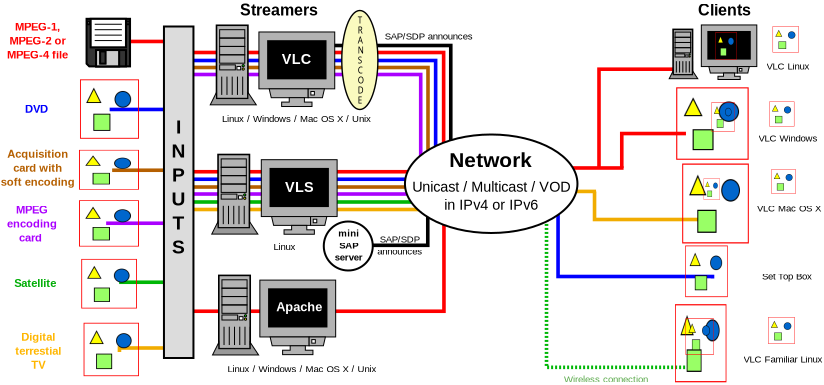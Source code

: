 <?xml version="1.0" encoding="UTF-8"?>
<dia:diagram xmlns:dia="http://www.lysator.liu.se/~alla/dia/"><dia:layer name="ArriÃÂ¨re-plan" visible="true"><dia:object type="Standard - ZigZagLine" version="0" id="O0"><dia:attribute name="obj_pos"><dia:point val="21.424,8.913"/></dia:attribute><dia:attribute name="obj_bb"><dia:rectangle val="17.944,8.823;21.514,13.243"/></dia:attribute><dia:attribute name="orth_points"><dia:point val="21.424,8.913"/><dia:point val="21.424,12.303"/><dia:point val="18.034,12.303"/><dia:point val="18.034,13.153"/></dia:attribute><dia:attribute name="orth_orient"><dia:enum val="1"/><dia:enum val="0"/><dia:enum val="1"/></dia:attribute><dia:attribute name="line_width"><dia:real val="0.18"/></dia:attribute></dia:object><dia:object type="Standard - ZigZagLine" version="0" id="O1"><dia:attribute name="obj_pos"><dia:point val="22.574,7.613"/></dia:attribute><dia:attribute name="obj_bb"><dia:rectangle val="16.406,2.223;22.664,7.703"/></dia:attribute><dia:attribute name="orth_points"><dia:point val="22.574,7.613"/><dia:point val="22.574,2.313"/><dia:point val="16.496,2.313"/><dia:point val="16.496,2.813"/></dia:attribute><dia:attribute name="orth_orient"><dia:enum val="1"/><dia:enum val="0"/><dia:enum val="1"/></dia:attribute><dia:attribute name="line_width"><dia:real val="0.18"/></dia:attribute></dia:object><dia:object type="Standard - ZigZagLine" version="0" id="O2"><dia:attribute name="obj_pos"><dia:point val="6.083,14.188"/></dia:attribute><dia:attribute name="obj_bb"><dia:rectangle val="5.993,14.06;8.998,14.278"/></dia:attribute><dia:attribute name="orth_points"><dia:point val="6.083,14.188"/><dia:point val="6.083,14.15"/><dia:point val="8.908,14.15"/><dia:point val="8.908,14.188"/></dia:attribute><dia:attribute name="orth_orient"><dia:enum val="1"/><dia:enum val="0"/><dia:enum val="1"/></dia:attribute><dia:attribute name="line_color"><dia:color val="#00b706"/></dia:attribute><dia:attribute name="line_width"><dia:real val="0.18"/></dia:attribute></dia:object><dia:object type="Standard - ZigZagLine" version="0" id="O3"><dia:attribute name="obj_pos"><dia:point val="6.008,17.638"/></dia:attribute><dia:attribute name="obj_bb"><dia:rectangle val="5.918,17.248;9.023,17.728"/></dia:attribute><dia:attribute name="orth_points"><dia:point val="6.008,17.638"/><dia:point val="6.008,17.438"/><dia:point val="8.933,17.438"/><dia:point val="8.933,17.338"/></dia:attribute><dia:attribute name="orth_orient"><dia:enum val="1"/><dia:enum val="0"/><dia:enum val="1"/></dia:attribute><dia:attribute name="line_color"><dia:color val="#f1ac00"/></dia:attribute><dia:attribute name="line_width"><dia:real val="0.18"/></dia:attribute></dia:object><dia:object type="Standard - ZigZagLine" version="0" id="O4"><dia:attribute name="obj_pos"><dia:point val="5.433,11.238"/></dia:attribute><dia:attribute name="obj_bb"><dia:rectangle val="5.343,11.11;8.973,11.353"/></dia:attribute><dia:attribute name="orth_points"><dia:point val="5.433,11.238"/><dia:point val="5.433,11.2"/><dia:point val="8.883,11.2"/><dia:point val="8.883,11.263"/></dia:attribute><dia:attribute name="orth_orient"><dia:enum val="1"/><dia:enum val="0"/><dia:enum val="1"/></dia:attribute><dia:attribute name="line_color"><dia:color val="#aa00ff"/></dia:attribute><dia:attribute name="line_width"><dia:real val="0.18"/></dia:attribute></dia:object><dia:object type="Standard - ZigZagLine" version="0" id="O5"><dia:attribute name="obj_pos"><dia:point val="5.733,8.513"/></dia:attribute><dia:attribute name="obj_bb"><dia:rectangle val="5.643,8.423;9.048,9.178"/></dia:attribute><dia:attribute name="orth_points"><dia:point val="5.733,8.513"/><dia:point val="5.733,8.55"/><dia:point val="8.958,8.55"/><dia:point val="8.958,9.088"/></dia:attribute><dia:attribute name="orth_orient"><dia:enum val="1"/><dia:enum val="0"/><dia:enum val="1"/></dia:attribute><dia:attribute name="line_color"><dia:color val="#b55f00"/></dia:attribute><dia:attribute name="line_width"><dia:real val="0.18"/></dia:attribute></dia:object><dia:object type="Standard - ZigZagLine" version="0" id="O6"><dia:attribute name="obj_pos"><dia:point val="5.608,5.588"/></dia:attribute><dia:attribute name="obj_bb"><dia:rectangle val="5.518,5.421;8.848,6.403"/></dia:attribute><dia:attribute name="orth_points"><dia:point val="5.608,5.588"/><dia:point val="5.608,5.511"/><dia:point val="8.758,5.511"/><dia:point val="8.758,6.313"/></dia:attribute><dia:attribute name="orth_orient"><dia:enum val="1"/><dia:enum val="0"/><dia:enum val="1"/></dia:attribute><dia:attribute name="line_color"><dia:color val="#0100ff"/></dia:attribute><dia:attribute name="line_width"><dia:real val="0.18"/></dia:attribute></dia:object><dia:object type="Standard - ZigZagLine" version="0" id="O7"><dia:attribute name="obj_pos"><dia:point val="5.363,2.1"/></dia:attribute><dia:attribute name="obj_bb"><dia:rectangle val="5.273,2.01;8.523,2.228"/></dia:attribute><dia:attribute name="orth_points"><dia:point val="5.363,2.1"/><dia:point val="5.363,2.111"/><dia:point val="8.433,2.111"/><dia:point val="8.433,2.138"/></dia:attribute><dia:attribute name="orth_orient"><dia:enum val="1"/><dia:enum val="0"/><dia:enum val="1"/></dia:attribute><dia:attribute name="line_color"><dia:color val="#ff0000"/></dia:attribute><dia:attribute name="line_width"><dia:real val="0.18"/></dia:attribute></dia:object><dia:object type="Standard - ZigZagLine" version="0" id="O8"><dia:attribute name="obj_pos"><dia:point val="9.758,15.601"/></dia:attribute><dia:attribute name="obj_bb"><dia:rectangle val="9.668,10.211;22.323,15.691"/></dia:attribute><dia:attribute name="orth_points"><dia:point val="9.758,15.601"/><dia:point val="9.758,15.6"/><dia:point val="22.233,15.6"/><dia:point val="22.233,10.302"/></dia:attribute><dia:attribute name="orth_orient"><dia:enum val="1"/><dia:enum val="0"/><dia:enum val="1"/></dia:attribute><dia:attribute name="line_color"><dia:color val="#ff0000"/></dia:attribute><dia:attribute name="line_width"><dia:real val="0.18"/></dia:attribute></dia:object><dia:object type="Standard - ZigZagLine" version="0" id="O9"><dia:attribute name="obj_pos"><dia:point val="9.508,9.738"/></dia:attribute><dia:attribute name="obj_bb"><dia:rectangle val="9.418,9.648;21.723,10.117"/></dia:attribute><dia:attribute name="orth_points"><dia:point val="9.508,9.738"/><dia:point val="9.508,9.739"/><dia:point val="21.633,9.739"/><dia:point val="21.633,10.027"/></dia:attribute><dia:attribute name="orth_orient"><dia:enum val="1"/><dia:enum val="0"/><dia:enum val="1"/></dia:attribute><dia:attribute name="line_color"><dia:color val="#aa00ff"/></dia:attribute><dia:attribute name="line_width"><dia:real val="0.18"/></dia:attribute></dia:object><dia:object type="Standard - ZigZagLine" version="0" id="O10"><dia:attribute name="obj_pos"><dia:point val="9.658,9.427"/></dia:attribute><dia:attribute name="obj_bb"><dia:rectangle val="9.568,9.299;21.823,9.917"/></dia:attribute><dia:attribute name="orth_points"><dia:point val="9.658,9.427"/><dia:point val="9.658,9.389"/><dia:point val="21.733,9.389"/><dia:point val="21.733,9.827"/></dia:attribute><dia:attribute name="orth_orient"><dia:enum val="1"/><dia:enum val="0"/><dia:enum val="1"/></dia:attribute><dia:attribute name="line_color"><dia:color val="#b55f00"/></dia:attribute><dia:attribute name="line_width"><dia:real val="0.18"/></dia:attribute></dia:object><dia:object type="Standard - ZigZagLine" version="0" id="O11"><dia:attribute name="obj_pos"><dia:point val="9.688,8.989"/></dia:attribute><dia:attribute name="obj_bb"><dia:rectangle val="9.598,8.899;21.798,9.392"/></dia:attribute><dia:attribute name="orth_points"><dia:point val="9.688,8.989"/><dia:point val="9.688,9.0"/><dia:point val="21.708,9.0"/><dia:point val="21.708,9.302"/></dia:attribute><dia:attribute name="orth_orient"><dia:enum val="1"/><dia:enum val="0"/><dia:enum val="1"/></dia:attribute><dia:attribute name="line_color"><dia:color val="#0100ff"/></dia:attribute><dia:attribute name="line_width"><dia:real val="0.18"/></dia:attribute></dia:object><dia:object type="Standard - ZigZagLine" version="0" id="O12"><dia:attribute name="obj_pos"><dia:point val="9.688,8.614"/></dia:attribute><dia:attribute name="obj_bb"><dia:rectangle val="9.598,8.524;21.848,8.767"/></dia:attribute><dia:attribute name="orth_points"><dia:point val="9.688,8.614"/><dia:point val="9.688,8.625"/><dia:point val="21.758,8.625"/><dia:point val="21.758,8.677"/></dia:attribute><dia:attribute name="orth_orient"><dia:enum val="1"/><dia:enum val="0"/><dia:enum val="1"/></dia:attribute><dia:attribute name="line_color"><dia:color val="#ff0000"/></dia:attribute><dia:attribute name="line_width"><dia:real val="0.18"/></dia:attribute></dia:object><dia:object type="Standard - ZigZagLine" version="0" id="O13"><dia:attribute name="obj_pos"><dia:point val="9.483,3.127"/></dia:attribute><dia:attribute name="obj_bb"><dia:rectangle val="9.393,3.037;21.525,8.903"/></dia:attribute><dia:attribute name="orth_points"><dia:point val="9.483,3.127"/><dia:point val="9.483,3.413"/><dia:point val="21.435,3.413"/><dia:point val="21.435,8.813"/></dia:attribute><dia:attribute name="orth_orient"><dia:enum val="1"/><dia:enum val="0"/><dia:enum val="1"/></dia:attribute><dia:attribute name="line_color"><dia:color val="#b55f00"/></dia:attribute><dia:attribute name="line_width"><dia:real val="0.18"/></dia:attribute></dia:object><dia:object type="Standard - ZigZagLine" version="0" id="O14"><dia:attribute name="obj_pos"><dia:point val="27.361,9.634"/></dia:attribute><dia:attribute name="obj_bb"><dia:rectangle val="27.271,9.544;34.739,18.494"/></dia:attribute><dia:attribute name="orth_points"><dia:point val="27.361,9.634"/><dia:point val="27.361,18.404"/><dia:point val="34.649,18.404"/><dia:point val="34.649,18.396"/></dia:attribute><dia:attribute name="orth_orient"><dia:enum val="1"/><dia:enum val="0"/><dia:enum val="1"/></dia:attribute><dia:attribute name="line_color"><dia:color val="#00b706"/></dia:attribute><dia:attribute name="line_width"><dia:real val="0.18"/></dia:attribute><dia:attribute name="line_style"><dia:enum val="4"/></dia:attribute></dia:object><dia:object type="Standard - ZigZagLine" version="0" id="O15"><dia:attribute name="obj_pos"><dia:point val="9.408,2.352"/></dia:attribute><dia:attribute name="obj_bb"><dia:rectangle val="9.318,2.262;22.307,8.527"/></dia:attribute><dia:attribute name="orth_points"><dia:point val="9.408,2.352"/><dia:point val="9.408,2.663"/><dia:point val="22.217,2.663"/><dia:point val="22.217,8.437"/></dia:attribute><dia:attribute name="orth_orient"><dia:enum val="1"/><dia:enum val="0"/><dia:enum val="1"/></dia:attribute><dia:attribute name="line_color"><dia:color val="#ff0000"/></dia:attribute><dia:attribute name="line_width"><dia:real val="0.18"/></dia:attribute></dia:object><dia:object type="Standard - ZigZagLine" version="0" id="O16"><dia:attribute name="obj_pos"><dia:point val="9.458,2.702"/></dia:attribute><dia:attribute name="obj_bb"><dia:rectangle val="9.368,2.612;21.907,8.227"/></dia:attribute><dia:attribute name="orth_points"><dia:point val="9.458,2.702"/><dia:point val="9.458,3.063"/><dia:point val="21.817,3.063"/><dia:point val="21.817,8.137"/></dia:attribute><dia:attribute name="orth_orient"><dia:enum val="1"/><dia:enum val="0"/><dia:enum val="1"/></dia:attribute><dia:attribute name="line_color"><dia:color val="#0100ff"/></dia:attribute><dia:attribute name="line_width"><dia:real val="0.18"/></dia:attribute></dia:object><dia:object type="Standard - ZigZagLine" version="0" id="O17"><dia:attribute name="obj_pos"><dia:point val="9.658,10.152"/></dia:attribute><dia:attribute name="obj_bb"><dia:rectangle val="9.568,8.422;21.432,10.242"/></dia:attribute><dia:attribute name="orth_points"><dia:point val="9.658,10.152"/><dia:point val="9.658,10.138"/><dia:point val="21.342,10.138"/><dia:point val="21.342,8.512"/></dia:attribute><dia:attribute name="orth_orient"><dia:enum val="1"/><dia:enum val="0"/><dia:enum val="1"/></dia:attribute><dia:attribute name="line_color"><dia:color val="#00b706"/></dia:attribute><dia:attribute name="line_width"><dia:real val="0.18"/></dia:attribute></dia:object><dia:object type="Standard - ZigZagLine" version="0" id="O18"><dia:attribute name="obj_pos"><dia:point val="9.408,10.563"/></dia:attribute><dia:attribute name="obj_bb"><dia:rectangle val="9.318,9.362;21.623,10.653"/></dia:attribute><dia:attribute name="orth_points"><dia:point val="9.408,10.563"/><dia:point val="9.408,10.513"/><dia:point val="21.533,10.513"/><dia:point val="21.533,9.452"/></dia:attribute><dia:attribute name="orth_orient"><dia:enum val="1"/><dia:enum val="0"/><dia:enum val="1"/></dia:attribute><dia:attribute name="line_color"><dia:color val="#f1ac00"/></dia:attribute><dia:attribute name="line_width"><dia:real val="0.18"/></dia:attribute></dia:object><dia:object type="Standard - ZigZagLine" version="0" id="O19"><dia:attribute name="obj_pos"><dia:point val="9.533,3.502"/></dia:attribute><dia:attribute name="obj_bb"><dia:rectangle val="9.443,3.412;21.161,8.552"/></dia:attribute><dia:attribute name="orth_points"><dia:point val="9.533,3.502"/><dia:point val="9.533,3.763"/><dia:point val="21.071,3.763"/><dia:point val="21.071,8.462"/></dia:attribute><dia:attribute name="orth_orient"><dia:enum val="1"/><dia:enum val="0"/><dia:enum val="1"/></dia:attribute><dia:attribute name="line_color"><dia:color val="#aa00ff"/></dia:attribute><dia:attribute name="line_width"><dia:real val="0.18"/></dia:attribute></dia:object><dia:object type="Standard - ZigZagLine" version="0" id="O20"><dia:attribute name="obj_pos"><dia:point val="29.762,9.613"/></dia:attribute><dia:attribute name="obj_bb"><dia:rectangle val="29.672,9.523;35.133,11.174"/></dia:attribute><dia:attribute name="orth_points"><dia:point val="29.762,9.613"/><dia:point val="29.762,11.013"/><dia:point val="35.044,11.013"/><dia:point val="35.044,11.084"/></dia:attribute><dia:attribute name="orth_orient"><dia:enum val="1"/><dia:enum val="0"/><dia:enum val="1"/></dia:attribute><dia:attribute name="line_color"><dia:color val="#f1ac00"/></dia:attribute><dia:attribute name="line_width"><dia:real val="0.18"/></dia:attribute></dia:object><dia:object type="Standard - ZigZagLine" version="0" id="O21"><dia:attribute name="obj_pos"><dia:point val="26.267,8.937"/></dia:attribute><dia:attribute name="obj_bb"><dia:rectangle val="26.177,8.847;29.838,9.777"/></dia:attribute><dia:attribute name="orth_points"><dia:point val="26.267,8.937"/><dia:point val="26.267,9.609"/><dia:point val="29.748,9.609"/><dia:point val="29.748,9.687"/></dia:attribute><dia:attribute name="orth_orient"><dia:enum val="1"/><dia:enum val="0"/><dia:enum val="1"/></dia:attribute><dia:attribute name="line_color"><dia:color val="#f1ad00"/></dia:attribute><dia:attribute name="line_width"><dia:real val="0.18"/></dia:attribute></dia:object><dia:object type="Standard - ZigZagLine" version="0" id="O22"><dia:attribute name="obj_pos"><dia:point val="27.938,10.081"/></dia:attribute><dia:attribute name="obj_bb"><dia:rectangle val="27.848,9.991;35.75,14.053"/></dia:attribute><dia:attribute name="orth_points"><dia:point val="27.938,10.081"/><dia:point val="27.938,13.863"/><dia:point val="35.66,13.863"/><dia:point val="35.66,13.963"/></dia:attribute><dia:attribute name="orth_orient"><dia:enum val="1"/><dia:enum val="0"/><dia:enum val="1"/></dia:attribute><dia:attribute name="line_color"><dia:color val="#0000ff"/></dia:attribute><dia:attribute name="line_width"><dia:real val="0.18"/></dia:attribute></dia:object><dia:object type="Standard - ZigZagLine" version="0" id="O23"><dia:attribute name="obj_pos"><dia:point val="25.817,8.637"/></dia:attribute><dia:attribute name="obj_bb"><dia:rectangle val="23.694,8.547;25.907,9.401"/></dia:attribute><dia:attribute name="orth_points"><dia:point val="25.817,8.637"/><dia:point val="25.817,8.787"/><dia:point val="23.784,8.787"/><dia:point val="23.784,9.311"/></dia:attribute><dia:attribute name="orth_orient"><dia:enum val="1"/><dia:enum val="0"/><dia:enum val="1"/></dia:attribute><dia:attribute name="line_color"><dia:color val="#0000ff"/></dia:attribute><dia:attribute name="line_width"><dia:real val="0.18"/></dia:attribute></dia:object><dia:object type="Standard - ZigZagLine" version="0" id="O24"><dia:attribute name="obj_pos"><dia:point val="29.985,8.437"/></dia:attribute><dia:attribute name="obj_bb"><dia:rectangle val="29.895,3.397;34.292,8.527"/></dia:attribute><dia:attribute name="orth_points"><dia:point val="29.985,8.437"/><dia:point val="29.985,3.498"/><dia:point val="34.202,3.498"/><dia:point val="34.202,3.487"/></dia:attribute><dia:attribute name="orth_orient"><dia:enum val="1"/><dia:enum val="0"/><dia:enum val="1"/></dia:attribute><dia:attribute name="line_color"><dia:color val="#ff0000"/></dia:attribute><dia:attribute name="line_width"><dia:real val="0.18"/></dia:attribute></dia:object><dia:object type="Standard - ZigZagLine" version="0" id="O25"><dia:attribute name="obj_pos"><dia:point val="25.917,8.537"/></dia:attribute><dia:attribute name="obj_bb"><dia:rectangle val="25.827,8.297;31.214,8.627"/></dia:attribute><dia:attribute name="orth_points"><dia:point val="25.917,8.537"/><dia:point val="25.917,8.437"/><dia:point val="31.124,8.437"/><dia:point val="31.124,8.387"/></dia:attribute><dia:attribute name="orth_orient"><dia:enum val="1"/><dia:enum val="0"/><dia:enum val="1"/></dia:attribute><dia:attribute name="line_color"><dia:color val="#ff0000"/></dia:attribute><dia:attribute name="line_width"><dia:real val="0.18"/></dia:attribute></dia:object><dia:object type="Standard - Ellipse" version="0" id="O26"><dia:attribute name="obj_pos"><dia:point val="20.283,6.763"/></dia:attribute><dia:attribute name="obj_bb"><dia:rectangle val="20.233,6.713;28.958,11.738"/></dia:attribute><dia:attribute name="elem_corner"><dia:point val="20.283,6.763"/></dia:attribute><dia:attribute name="elem_width"><dia:real val="8.625"/></dia:attribute><dia:attribute name="elem_height"><dia:real val="4.925"/></dia:attribute></dia:object><dia:object type="Network - General Monitor (With Stand)" version="0" id="O27"><dia:attribute name="obj_pos"><dia:point val="13.1,8.023"/></dia:attribute><dia:attribute name="obj_bb"><dia:rectangle val="13.075,7.998;16.916,13.176"/></dia:attribute><dia:attribute name="elem_corner"><dia:point val="13.1,8.023"/></dia:attribute><dia:attribute name="elem_width"><dia:real val="3.791"/></dia:attribute><dia:attribute name="elem_height"><dia:real val="3.727"/></dia:attribute><dia:attribute name="show_background"><dia:boolean val="true"/></dia:attribute><dia:attribute name="flip_horizontal"><dia:boolean val="false"/></dia:attribute><dia:attribute name="flip_vertical"><dia:boolean val="false"/></dia:attribute><dia:attribute name="padding"><dia:real val="0"/></dia:attribute><dia:attribute name="text"><dia:composite type="text"><dia:attribute name="string"><dia:string>##</dia:string></dia:attribute><dia:attribute name="font"><dia:font family="courier new" style="0" name="Courier"/></dia:attribute><dia:attribute name="height"><dia:real val="1"/></dia:attribute><dia:attribute name="pos"><dia:point val="14.995,12.576"/></dia:attribute><dia:attribute name="color"><dia:color val="#000000"/></dia:attribute><dia:attribute name="alignment"><dia:enum val="1"/></dia:attribute></dia:composite></dia:attribute></dia:object><dia:object type="Standard - Text" version="0" id="O28"><dia:attribute name="obj_pos"><dia:point val="24.55,8.4"/></dia:attribute><dia:attribute name="obj_bb"><dia:rectangle val="22.65,7.45;26.45,9.05"/></dia:attribute><dia:attribute name="text"><dia:composite type="text"><dia:attribute name="string"><dia:string>#Network#</dia:string></dia:attribute><dia:attribute name="font"><dia:font family="arial" style="80" name="Helvetica-Bold"/></dia:attribute><dia:attribute name="height"><dia:real val="1.3"/></dia:attribute><dia:attribute name="pos"><dia:point val="24.55,8.4"/></dia:attribute><dia:attribute name="color"><dia:color val="#000000"/></dia:attribute><dia:attribute name="alignment"><dia:enum val="1"/></dia:attribute></dia:composite></dia:attribute></dia:object><dia:object type="Standard - Text" version="0" id="O29"><dia:attribute name="obj_pos"><dia:point val="24.6,9.625"/></dia:attribute><dia:attribute name="obj_bb"><dia:rectangle val="20.875,8.975;28.325,10.975"/></dia:attribute><dia:attribute name="text"><dia:composite type="text"><dia:attribute name="string"><dia:string>#Unicast / Multicast / VOD
in IPv4 or IPv6#</dia:string></dia:attribute><dia:attribute name="font"><dia:font family="arial" style="0" name="Helvetica"/></dia:attribute><dia:attribute name="height"><dia:real val="0.9"/></dia:attribute><dia:attribute name="pos"><dia:point val="24.6,9.625"/></dia:attribute><dia:attribute name="color"><dia:color val="#000000"/></dia:attribute><dia:attribute name="alignment"><dia:enum val="1"/></dia:attribute></dia:composite></dia:attribute></dia:object><dia:object type="Network - General Computer (Tower)" version="0" id="O30"><dia:attribute name="obj_pos"><dia:point val="33.496,1.507"/></dia:attribute><dia:attribute name="obj_bb"><dia:rectangle val="33.488,1.467;34.932,5.336"/></dia:attribute><dia:attribute name="elem_corner"><dia:point val="33.496,1.507"/></dia:attribute><dia:attribute name="elem_width"><dia:real val="1.427"/></dia:attribute><dia:attribute name="elem_height"><dia:real val="2.465"/></dia:attribute><dia:attribute name="show_background"><dia:boolean val="true"/></dia:attribute><dia:attribute name="flip_horizontal"><dia:boolean val="false"/></dia:attribute><dia:attribute name="flip_vertical"><dia:boolean val="false"/></dia:attribute><dia:attribute name="padding"><dia:real val="0"/></dia:attribute><dia:attribute name="text"><dia:composite type="text"><dia:attribute name="string"><dia:string>##</dia:string></dia:attribute><dia:attribute name="font"><dia:font family="courier new" style="0" name="Courier"/></dia:attribute><dia:attribute name="height"><dia:real val="1"/></dia:attribute><dia:attribute name="pos"><dia:point val="34.209,4.736"/></dia:attribute><dia:attribute name="color"><dia:color val="#000000"/></dia:attribute><dia:attribute name="alignment"><dia:enum val="1"/></dia:attribute></dia:composite></dia:attribute></dia:object><dia:object type="Network - General Monitor (With Stand)" version="0" id="O31"><dia:attribute name="obj_pos"><dia:point val="35.102,1.286"/></dia:attribute><dia:attribute name="obj_bb"><dia:rectangle val="35.077,1.261;37.9,5.405"/></dia:attribute><dia:attribute name="elem_corner"><dia:point val="35.102,1.286"/></dia:attribute><dia:attribute name="elem_width"><dia:real val="2.773"/></dia:attribute><dia:attribute name="elem_height"><dia:real val="2.727"/></dia:attribute><dia:attribute name="show_background"><dia:boolean val="true"/></dia:attribute><dia:attribute name="flip_horizontal"><dia:boolean val="false"/></dia:attribute><dia:attribute name="flip_vertical"><dia:boolean val="false"/></dia:attribute><dia:attribute name="padding"><dia:real val="0"/></dia:attribute><dia:attribute name="text"><dia:composite type="text"><dia:attribute name="string"><dia:string>##</dia:string></dia:attribute><dia:attribute name="font"><dia:font family="courier new" style="0" name="Courier"/></dia:attribute><dia:attribute name="height"><dia:real val="1"/></dia:attribute><dia:attribute name="pos"><dia:point val="36.488,4.805"/></dia:attribute><dia:attribute name="color"><dia:color val="#000000"/></dia:attribute><dia:attribute name="alignment"><dia:enum val="1"/></dia:attribute></dia:composite></dia:attribute></dia:object><dia:object type="Standard - Text" version="0" id="O32"><dia:attribute name="obj_pos"><dia:point val="39.435,3.513"/></dia:attribute><dia:attribute name="obj_bb"><dia:rectangle val="38.36,3.013;40.51,3.763"/></dia:attribute><dia:attribute name="text"><dia:composite type="text"><dia:attribute name="string"><dia:string>#VLC Linux#</dia:string></dia:attribute><dia:attribute name="font"><dia:font family="arial" style="0" name="Helvetica"/></dia:attribute><dia:attribute name="height"><dia:real val="0.6"/></dia:attribute><dia:attribute name="pos"><dia:point val="39.435,3.513"/></dia:attribute><dia:attribute name="color"><dia:color val="#000000"/></dia:attribute><dia:attribute name="alignment"><dia:enum val="1"/></dia:attribute></dia:composite></dia:attribute></dia:object><dia:object type="Standard - Text" version="0" id="O33"><dia:attribute name="obj_pos"><dia:point val="39.435,7.113"/></dia:attribute><dia:attribute name="obj_bb"><dia:rectangle val="37.985,6.613;40.885,7.363"/></dia:attribute><dia:attribute name="text"><dia:composite type="text"><dia:attribute name="string"><dia:string>#VLC Windows#</dia:string></dia:attribute><dia:attribute name="font"><dia:font family="arial" style="0" name="Helvetica"/></dia:attribute><dia:attribute name="height"><dia:real val="0.6"/></dia:attribute><dia:attribute name="pos"><dia:point val="39.435,7.113"/></dia:attribute><dia:attribute name="color"><dia:color val="#000000"/></dia:attribute><dia:attribute name="alignment"><dia:enum val="1"/></dia:attribute></dia:composite></dia:attribute></dia:object><dia:object type="Standard - Text" version="0" id="O34"><dia:attribute name="obj_pos"><dia:point val="39.485,10.613"/></dia:attribute><dia:attribute name="obj_bb"><dia:rectangle val="37.935,10.113;41.035,10.863"/></dia:attribute><dia:attribute name="text"><dia:composite type="text"><dia:attribute name="string"><dia:string>#VLC Mac OS X#</dia:string></dia:attribute><dia:attribute name="font"><dia:font family="arial" style="0" name="Helvetica"/></dia:attribute><dia:attribute name="height"><dia:real val="0.6"/></dia:attribute><dia:attribute name="pos"><dia:point val="39.485,10.613"/></dia:attribute><dia:attribute name="color"><dia:color val="#000000"/></dia:attribute><dia:attribute name="alignment"><dia:enum val="1"/></dia:attribute></dia:composite></dia:attribute></dia:object><dia:object type="Standard - Text" version="0" id="O35"><dia:attribute name="obj_pos"><dia:point val="39.185,18.163"/></dia:attribute><dia:attribute name="obj_bb"><dia:rectangle val="37.21,17.663;41.16,18.413"/></dia:attribute><dia:attribute name="text"><dia:composite type="text"><dia:attribute name="string"><dia:string>#VLC Familiar Linux#</dia:string></dia:attribute><dia:attribute name="font"><dia:font family="arial" style="0" name="Helvetica"/></dia:attribute><dia:attribute name="height"><dia:real val="0.6"/></dia:attribute><dia:attribute name="pos"><dia:point val="39.185,18.163"/></dia:attribute><dia:attribute name="color"><dia:color val="#000000"/></dia:attribute><dia:attribute name="alignment"><dia:enum val="1"/></dia:attribute></dia:composite></dia:attribute></dia:object><dia:object type="Network - A Diskette" version="0" id="O36"><dia:attribute name="obj_pos"><dia:point val="4.363,0.979"/></dia:attribute><dia:attribute name="obj_bb"><dia:rectangle val="4.313,0.929;6.587,3.408"/></dia:attribute><dia:attribute name="elem_corner"><dia:point val="4.363,0.979"/></dia:attribute><dia:attribute name="elem_width"><dia:real val="2.174"/></dia:attribute><dia:attribute name="elem_height"><dia:real val="2.378"/></dia:attribute><dia:attribute name="show_background"><dia:boolean val="true"/></dia:attribute><dia:attribute name="flip_horizontal"><dia:boolean val="false"/></dia:attribute><dia:attribute name="flip_vertical"><dia:boolean val="false"/></dia:attribute><dia:attribute name="padding"><dia:real val="0.354"/></dia:attribute></dia:object><dia:object type="Standard - Text" version="0" id="O37"><dia:attribute name="obj_pos"><dia:point val="36.255,0.816"/></dia:attribute><dia:attribute name="obj_bb"><dia:rectangle val="35.005,0.066;37.505,1.316"/></dia:attribute><dia:attribute name="text"><dia:composite type="text"><dia:attribute name="string"><dia:string>#Clients#</dia:string></dia:attribute><dia:attribute name="font"><dia:font family="arial" style="80" name="Helvetica-Bold"/></dia:attribute><dia:attribute name="height"><dia:real val="1"/></dia:attribute><dia:attribute name="pos"><dia:point val="36.255,0.816"/></dia:attribute><dia:attribute name="color"><dia:color val="#000000"/></dia:attribute><dia:attribute name="alignment"><dia:enum val="1"/></dia:attribute></dia:composite></dia:attribute></dia:object><dia:object type="Standard - Image" version="0" id="O38"><dia:attribute name="obj_pos"><dia:point val="35.813,1.64"/></dia:attribute><dia:attribute name="obj_bb"><dia:rectangle val="35.763,1.59;36.924,3.066"/></dia:attribute><dia:attribute name="elem_corner"><dia:point val="35.813,1.64"/></dia:attribute><dia:attribute name="elem_width"><dia:real val="1.061"/></dia:attribute><dia:attribute name="elem_height"><dia:real val="1.377"/></dia:attribute><dia:attribute name="draw_border"><dia:boolean val="false"/></dia:attribute><dia:attribute name="keep_aspect"><dia:boolean val="true"/></dia:attribute><dia:attribute name="file"><dia:string>#../cone-soppera10-mini.png#</dia:string></dia:attribute></dia:object><dia:object type="Standard - Image" version="0" id="O39"><dia:attribute name="obj_pos"><dia:point val="34.144,8.213"/></dia:attribute><dia:attribute name="obj_bb"><dia:rectangle val="34.094,8.163;37.527,12.262"/></dia:attribute><dia:attribute name="elem_corner"><dia:point val="34.144,8.213"/></dia:attribute><dia:attribute name="elem_width"><dia:real val="3.333"/></dia:attribute><dia:attribute name="elem_height"><dia:real val="3.999"/></dia:attribute><dia:attribute name="draw_border"><dia:boolean val="false"/></dia:attribute><dia:attribute name="keep_aspect"><dia:boolean val="true"/></dia:attribute><dia:attribute name="file"><dia:string>#imac.jpg#</dia:string></dia:attribute></dia:object><dia:object type="Standard - Image" version="0" id="O40"><dia:attribute name="obj_pos"><dia:point val="33.844,4.403"/></dia:attribute><dia:attribute name="obj_bb"><dia:rectangle val="33.794,4.353;37.519,8.078"/></dia:attribute><dia:attribute name="elem_corner"><dia:point val="33.844,4.403"/></dia:attribute><dia:attribute name="elem_width"><dia:real val="3.625"/></dia:attribute><dia:attribute name="elem_height"><dia:real val="3.625"/></dia:attribute><dia:attribute name="draw_border"><dia:boolean val="false"/></dia:attribute><dia:attribute name="keep_aspect"><dia:boolean val="true"/></dia:attribute><dia:attribute name="file"><dia:string>#laptop.jpg#</dia:string></dia:attribute></dia:object><dia:object type="Standard - Image" version="0" id="O41"><dia:attribute name="obj_pos"><dia:point val="35.616,5.14"/></dia:attribute><dia:attribute name="obj_bb"><dia:rectangle val="35.566,5.09;36.813,6.677"/></dia:attribute><dia:attribute name="elem_corner"><dia:point val="35.616,5.14"/></dia:attribute><dia:attribute name="elem_width"><dia:real val="1.147"/></dia:attribute><dia:attribute name="elem_height"><dia:real val="1.488"/></dia:attribute><dia:attribute name="border_color"><dia:color val="#000001"/></dia:attribute><dia:attribute name="draw_border"><dia:boolean val="false"/></dia:attribute><dia:attribute name="keep_aspect"><dia:boolean val="true"/></dia:attribute><dia:attribute name="file"><dia:string>#../cone-soppera10-mini.png#</dia:string></dia:attribute></dia:object><dia:object type="Standard - Text" version="0" id="O42"><dia:attribute name="obj_pos"><dia:point val="1.908,1.563"/></dia:attribute><dia:attribute name="obj_bb"><dia:rectangle val="0.458,1.013;3.358,3.313"/></dia:attribute><dia:attribute name="text"><dia:composite type="text"><dia:attribute name="string"><dia:string>#MPEG-1,
MPEG-2 or
MPEG-4 file#</dia:string></dia:attribute><dia:attribute name="font"><dia:font family="arial" style="80" name="Helvetica-Bold"/></dia:attribute><dia:attribute name="height"><dia:real val="0.7"/></dia:attribute><dia:attribute name="pos"><dia:point val="1.908,1.563"/></dia:attribute><dia:attribute name="color"><dia:color val="#ff0000"/></dia:attribute><dia:attribute name="alignment"><dia:enum val="1"/></dia:attribute></dia:composite></dia:attribute></dia:object><dia:object type="Standard - Text" version="0" id="O43"><dia:attribute name="obj_pos"><dia:point val="1.858,5.675"/></dia:attribute><dia:attribute name="obj_bb"><dia:rectangle val="1.333,5.125;2.383,6.025"/></dia:attribute><dia:attribute name="text"><dia:composite type="text"><dia:attribute name="string"><dia:string>#DVD#</dia:string></dia:attribute><dia:attribute name="font"><dia:font family="arial" style="80" name="Helvetica-Bold"/></dia:attribute><dia:attribute name="height"><dia:real val="0.7"/></dia:attribute><dia:attribute name="pos"><dia:point val="1.858,5.675"/></dia:attribute><dia:attribute name="color"><dia:color val="#0000ff"/></dia:attribute><dia:attribute name="alignment"><dia:enum val="1"/></dia:attribute></dia:composite></dia:attribute></dia:object><dia:object type="Standard - Text" version="0" id="O44"><dia:attribute name="obj_pos"><dia:point val="1.794,14.387"/></dia:attribute><dia:attribute name="obj_bb"><dia:rectangle val="0.794,13.837;2.794,14.737"/></dia:attribute><dia:attribute name="text"><dia:composite type="text"><dia:attribute name="string"><dia:string>#Satellite#</dia:string></dia:attribute><dia:attribute name="font"><dia:font family="arial" style="80" name="Helvetica-Bold"/></dia:attribute><dia:attribute name="height"><dia:real val="0.7"/></dia:attribute><dia:attribute name="pos"><dia:point val="1.794,14.387"/></dia:attribute><dia:attribute name="color"><dia:color val="#00ad05"/></dia:attribute><dia:attribute name="alignment"><dia:enum val="1"/></dia:attribute></dia:composite></dia:attribute></dia:object><dia:object type="Standard - Text" version="0" id="O45"><dia:attribute name="obj_pos"><dia:point val="1.944,17.069"/></dia:attribute><dia:attribute name="obj_bb"><dia:rectangle val="0.844,16.519;3.044,18.819"/></dia:attribute><dia:attribute name="text"><dia:composite type="text"><dia:attribute name="string"><dia:string>#Digital
terrestial
TV#</dia:string></dia:attribute><dia:attribute name="font"><dia:font family="arial" style="80" name="Helvetica-Bold"/></dia:attribute><dia:attribute name="height"><dia:real val="0.7"/></dia:attribute><dia:attribute name="pos"><dia:point val="1.944,17.069"/></dia:attribute><dia:attribute name="color"><dia:color val="#ffb600"/></dia:attribute><dia:attribute name="alignment"><dia:enum val="1"/></dia:attribute></dia:composite></dia:attribute></dia:object><dia:object type="Standard - Text" version="0" id="O46"><dia:attribute name="obj_pos"><dia:point val="15.008,9.638"/></dia:attribute><dia:attribute name="obj_bb"><dia:rectangle val="14.358,8.988;15.658,10.088"/></dia:attribute><dia:attribute name="text"><dia:composite type="text"><dia:attribute name="string"><dia:string>#VLS#</dia:string></dia:attribute><dia:attribute name="font"><dia:font family="arial" style="80" name="Helvetica-Bold"/></dia:attribute><dia:attribute name="height"><dia:real val="0.9"/></dia:attribute><dia:attribute name="pos"><dia:point val="15.008,9.638"/></dia:attribute><dia:attribute name="color"><dia:color val="#ffffff"/></dia:attribute><dia:attribute name="alignment"><dia:enum val="1"/></dia:attribute></dia:composite></dia:attribute></dia:object><dia:object type="Standard - Image" version="0" id="O47"><dia:attribute name="obj_pos"><dia:point val="35.216,8.963"/></dia:attribute><dia:attribute name="obj_bb"><dia:rectangle val="35.166,8.913;36.082,10.072"/></dia:attribute><dia:attribute name="elem_corner"><dia:point val="35.216,8.963"/></dia:attribute><dia:attribute name="elem_width"><dia:real val="0.816"/></dia:attribute><dia:attribute name="elem_height"><dia:real val="1.059"/></dia:attribute><dia:attribute name="border_color"><dia:color val="#000001"/></dia:attribute><dia:attribute name="draw_border"><dia:boolean val="false"/></dia:attribute><dia:attribute name="keep_aspect"><dia:boolean val="true"/></dia:attribute><dia:attribute name="file"><dia:string>#../cone-soppera10-mini.png#</dia:string></dia:attribute></dia:object><dia:object type="Standard - Text" version="0" id="O48"><dia:attribute name="obj_pos"><dia:point val="30.339,19.159"/></dia:attribute><dia:attribute name="obj_bb"><dia:rectangle val="28.239,18.659;32.439,19.409"/></dia:attribute><dia:attribute name="text"><dia:composite type="text"><dia:attribute name="string"><dia:string>#Wireless connection#</dia:string></dia:attribute><dia:attribute name="font"><dia:font family="arial" style="0" name="Helvetica"/></dia:attribute><dia:attribute name="height"><dia:real val="0.6"/></dia:attribute><dia:attribute name="pos"><dia:point val="30.339,19.159"/></dia:attribute><dia:attribute name="color"><dia:color val="#5baa4c"/></dia:attribute><dia:attribute name="alignment"><dia:enum val="1"/></dia:attribute></dia:composite></dia:attribute></dia:object><dia:object type="Standard - ZigZagLine" version="0" id="O49"><dia:attribute name="obj_pos"><dia:point val="31.124,8.437"/></dia:attribute><dia:attribute name="obj_bb"><dia:rectangle val="31.034,6.625;34.333,8.527"/></dia:attribute><dia:attribute name="orth_points"><dia:point val="31.124,8.437"/><dia:point val="31.124,6.715"/><dia:point val="34.243,6.715"/><dia:point val="34.243,6.751"/></dia:attribute><dia:attribute name="orth_orient"><dia:enum val="1"/><dia:enum val="0"/><dia:enum val="1"/></dia:attribute><dia:attribute name="line_color"><dia:color val="#ff0000"/></dia:attribute><dia:attribute name="line_width"><dia:real val="0.18"/></dia:attribute></dia:object><dia:object type="Standard - Text" version="0" id="O50"><dia:attribute name="obj_pos"><dia:point val="14.258,12.538"/></dia:attribute><dia:attribute name="obj_bb"><dia:rectangle val="13.708,12.038;14.808,12.788"/></dia:attribute><dia:attribute name="text"><dia:composite type="text"><dia:attribute name="string"><dia:string>#Linux#</dia:string></dia:attribute><dia:attribute name="font"><dia:font family="arial" style="0" name="Helvetica"/></dia:attribute><dia:attribute name="height"><dia:real val="0.6"/></dia:attribute><dia:attribute name="pos"><dia:point val="14.258,12.538"/></dia:attribute><dia:attribute name="color"><dia:color val="#000000"/></dia:attribute><dia:attribute name="alignment"><dia:enum val="1"/></dia:attribute></dia:composite></dia:attribute></dia:object><dia:object type="Standard - Image" version="0" id="O51"><dia:attribute name="obj_pos"><dia:point val="33.787,15.246"/></dia:attribute><dia:attribute name="obj_bb"><dia:rectangle val="33.737,15.196;36.407,19.202"/></dia:attribute><dia:attribute name="elem_corner"><dia:point val="33.787,15.246"/></dia:attribute><dia:attribute name="elem_width"><dia:real val="2.57"/></dia:attribute><dia:attribute name="elem_height"><dia:real val="3.907"/></dia:attribute><dia:attribute name="draw_border"><dia:boolean val="false"/></dia:attribute><dia:attribute name="keep_aspect"><dia:boolean val="true"/></dia:attribute><dia:attribute name="file"><dia:string>#ipaq.jpg#</dia:string></dia:attribute></dia:object><dia:object type="Standard - Image" version="0" id="O52"><dia:attribute name="obj_pos"><dia:point val="34.313,15.953"/></dia:attribute><dia:attribute name="obj_bb"><dia:rectangle val="34.263,15.902;35.773,17.832"/></dia:attribute><dia:attribute name="elem_corner"><dia:point val="34.313,15.953"/></dia:attribute><dia:attribute name="elem_width"><dia:real val="1.41"/></dia:attribute><dia:attribute name="elem_height"><dia:real val="1.829"/></dia:attribute><dia:attribute name="border_color"><dia:color val="#000001"/></dia:attribute><dia:attribute name="draw_border"><dia:boolean val="false"/></dia:attribute><dia:attribute name="keep_aspect"><dia:boolean val="true"/></dia:attribute><dia:attribute name="file"><dia:string>#../cone-soppera10-mini.png#</dia:string></dia:attribute></dia:object><dia:object type="Standard - Text" version="0" id="O53"><dia:attribute name="obj_pos"><dia:point val="1.633,10.713"/></dia:attribute><dia:attribute name="obj_bb"><dia:rectangle val="0.508,10.163;2.758,12.463"/></dia:attribute><dia:attribute name="text"><dia:composite type="text"><dia:attribute name="string"><dia:string>#MPEG
encoding
card #</dia:string></dia:attribute><dia:attribute name="font"><dia:font family="arial" style="80" name="Helvetica-Bold"/></dia:attribute><dia:attribute name="height"><dia:real val="0.7"/></dia:attribute><dia:attribute name="pos"><dia:point val="1.633,10.713"/></dia:attribute><dia:attribute name="color"><dia:color val="#aa00ff"/></dia:attribute><dia:attribute name="alignment"><dia:enum val="1"/></dia:attribute></dia:composite></dia:attribute></dia:object><dia:object type="Standard - Image" version="0" id="O54"><dia:attribute name="obj_pos"><dia:point val="4.099,12.985"/></dia:attribute><dia:attribute name="obj_bb"><dia:rectangle val="4.049,12.935;6.933,15.513"/></dia:attribute><dia:attribute name="elem_corner"><dia:point val="4.099,12.985"/></dia:attribute><dia:attribute name="elem_width"><dia:real val="2.784"/></dia:attribute><dia:attribute name="elem_height"><dia:real val="2.478"/></dia:attribute><dia:attribute name="draw_border"><dia:boolean val="false"/></dia:attribute><dia:attribute name="keep_aspect"><dia:boolean val="true"/></dia:attribute><dia:attribute name="file"><dia:string>#satellite.jpg#</dia:string></dia:attribute></dia:object><dia:object type="Standard - Image" version="0" id="O55"><dia:attribute name="obj_pos"><dia:point val="3.985,10.051"/></dia:attribute><dia:attribute name="obj_bb"><dia:rectangle val="3.935,10.001;7.033,12.415"/></dia:attribute><dia:attribute name="elem_corner"><dia:point val="3.985,10.051"/></dia:attribute><dia:attribute name="elem_width"><dia:real val="2.999"/></dia:attribute><dia:attribute name="elem_height"><dia:real val="2.314"/></dia:attribute><dia:attribute name="draw_border"><dia:boolean val="false"/></dia:attribute><dia:attribute name="keep_aspect"><dia:boolean val="true"/></dia:attribute><dia:attribute name="file"><dia:string>#encoding-card.jpg#</dia:string></dia:attribute></dia:object><dia:object type="Network - General Computer (Tower)" version="0" id="O56"><dia:attribute name="obj_pos"><dia:point val="10.623,7.763"/></dia:attribute><dia:attribute name="obj_bb"><dia:rectangle val="10.615,7.723;12.936,13.146"/></dia:attribute><dia:attribute name="elem_corner"><dia:point val="10.623,7.763"/></dia:attribute><dia:attribute name="elem_width"><dia:real val="2.304"/></dia:attribute><dia:attribute name="elem_height"><dia:real val="3.979"/></dia:attribute><dia:attribute name="show_background"><dia:boolean val="true"/></dia:attribute><dia:attribute name="flip_horizontal"><dia:boolean val="false"/></dia:attribute><dia:attribute name="flip_vertical"><dia:boolean val="false"/></dia:attribute><dia:attribute name="padding"><dia:real val="0"/></dia:attribute><dia:attribute name="text"><dia:composite type="text"><dia:attribute name="string"><dia:string>##</dia:string></dia:attribute><dia:attribute name="font"><dia:font family="courier new" style="0" name="Courier"/></dia:attribute><dia:attribute name="height"><dia:real val="1"/></dia:attribute><dia:attribute name="pos"><dia:point val="11.775,12.546"/></dia:attribute><dia:attribute name="color"><dia:color val="#000000"/></dia:attribute><dia:attribute name="alignment"><dia:enum val="1"/></dia:attribute></dia:composite></dia:attribute></dia:object><dia:object type="Network - General Monitor (With Stand)" version="0" id="O57"><dia:attribute name="obj_pos"><dia:point val="12.981,1.637"/></dia:attribute><dia:attribute name="obj_bb"><dia:rectangle val="12.956,1.612;16.797,6.791"/></dia:attribute><dia:attribute name="elem_corner"><dia:point val="12.981,1.637"/></dia:attribute><dia:attribute name="elem_width"><dia:real val="3.791"/></dia:attribute><dia:attribute name="elem_height"><dia:real val="3.727"/></dia:attribute><dia:attribute name="show_background"><dia:boolean val="true"/></dia:attribute><dia:attribute name="flip_horizontal"><dia:boolean val="false"/></dia:attribute><dia:attribute name="flip_vertical"><dia:boolean val="false"/></dia:attribute><dia:attribute name="padding"><dia:real val="0"/></dia:attribute><dia:attribute name="text"><dia:composite type="text"><dia:attribute name="string"><dia:string>##</dia:string></dia:attribute><dia:attribute name="font"><dia:font family="courier new" style="0" name="Courier"/></dia:attribute><dia:attribute name="height"><dia:real val="1"/></dia:attribute><dia:attribute name="pos"><dia:point val="14.877,6.191"/></dia:attribute><dia:attribute name="color"><dia:color val="#000000"/></dia:attribute><dia:attribute name="alignment"><dia:enum val="1"/></dia:attribute></dia:composite></dia:attribute></dia:object><dia:object type="Standard - Text" version="0" id="O58"><dia:attribute name="obj_pos"><dia:point val="14.846,3.237"/></dia:attribute><dia:attribute name="obj_bb"><dia:rectangle val="14.196,2.587;15.496,3.687"/></dia:attribute><dia:attribute name="text"><dia:composite type="text"><dia:attribute name="string"><dia:string>#VLC#</dia:string></dia:attribute><dia:attribute name="font"><dia:font family="arial" style="80" name="Helvetica-Bold"/></dia:attribute><dia:attribute name="height"><dia:real val="0.9"/></dia:attribute><dia:attribute name="pos"><dia:point val="14.846,3.237"/></dia:attribute><dia:attribute name="color"><dia:color val="#ffffff"/></dia:attribute><dia:attribute name="alignment"><dia:enum val="1"/></dia:attribute></dia:composite></dia:attribute></dia:object><dia:object type="Standard - Text" version="0" id="O59"><dia:attribute name="obj_pos"><dia:point val="14.858,6.138"/></dia:attribute><dia:attribute name="obj_bb"><dia:rectangle val="11.208,5.638;18.508,6.388"/></dia:attribute><dia:attribute name="text"><dia:composite type="text"><dia:attribute name="string"><dia:string>#Linux / Windows / Mac OS X / Unix#</dia:string></dia:attribute><dia:attribute name="font"><dia:font family="arial" style="0" name="Helvetica"/></dia:attribute><dia:attribute name="height"><dia:real val="0.6"/></dia:attribute><dia:attribute name="pos"><dia:point val="14.858,6.138"/></dia:attribute><dia:attribute name="color"><dia:color val="#000000"/></dia:attribute><dia:attribute name="alignment"><dia:enum val="1"/></dia:attribute></dia:composite></dia:attribute></dia:object><dia:object type="Network - General Computer (Tower)" version="0" id="O60"><dia:attribute name="obj_pos"><dia:point val="10.546,1.302"/></dia:attribute><dia:attribute name="obj_bb"><dia:rectangle val="10.537,1.262;12.858,6.686"/></dia:attribute><dia:attribute name="elem_corner"><dia:point val="10.546,1.302"/></dia:attribute><dia:attribute name="elem_width"><dia:real val="2.304"/></dia:attribute><dia:attribute name="elem_height"><dia:real val="3.979"/></dia:attribute><dia:attribute name="show_background"><dia:boolean val="true"/></dia:attribute><dia:attribute name="flip_horizontal"><dia:boolean val="false"/></dia:attribute><dia:attribute name="flip_vertical"><dia:boolean val="false"/></dia:attribute><dia:attribute name="padding"><dia:real val="0"/></dia:attribute><dia:attribute name="text"><dia:composite type="text"><dia:attribute name="string"><dia:string>##</dia:string></dia:attribute><dia:attribute name="font"><dia:font family="courier new" style="0" name="Courier"/></dia:attribute><dia:attribute name="height"><dia:real val="1"/></dia:attribute><dia:attribute name="pos"><dia:point val="11.697,6.086"/></dia:attribute><dia:attribute name="color"><dia:color val="#000000"/></dia:attribute><dia:attribute name="alignment"><dia:enum val="1"/></dia:attribute></dia:composite></dia:attribute></dia:object><dia:object type="Standard - Image" version="0" id="O61"><dia:attribute name="obj_pos"><dia:point val="38.666,1.35"/></dia:attribute><dia:attribute name="obj_bb"><dia:rectangle val="38.616,1.3;40.027,2.711"/></dia:attribute><dia:attribute name="elem_corner"><dia:point val="38.666,1.35"/></dia:attribute><dia:attribute name="elem_width"><dia:real val="1.311"/></dia:attribute><dia:attribute name="elem_height"><dia:real val="1.311"/></dia:attribute><dia:attribute name="draw_border"><dia:boolean val="false"/></dia:attribute><dia:attribute name="keep_aspect"><dia:boolean val="true"/></dia:attribute><dia:attribute name="file"><dia:string>#../icons/linux.gif#</dia:string></dia:attribute></dia:object><dia:object type="Standard - Image" version="0" id="O62"><dia:attribute name="obj_pos"><dia:point val="38.503,5.113"/></dia:attribute><dia:attribute name="obj_bb"><dia:rectangle val="38.453,5.063;39.803,6.413"/></dia:attribute><dia:attribute name="elem_corner"><dia:point val="38.503,5.113"/></dia:attribute><dia:attribute name="elem_width"><dia:real val="1.25"/></dia:attribute><dia:attribute name="elem_height"><dia:real val="1.25"/></dia:attribute><dia:attribute name="draw_border"><dia:boolean val="false"/></dia:attribute><dia:attribute name="keep_aspect"><dia:boolean val="true"/></dia:attribute><dia:attribute name="file"><dia:string>#../icons/windows.gif#</dia:string></dia:attribute></dia:object><dia:object type="Standard - Image" version="0" id="O63"><dia:attribute name="obj_pos"><dia:point val="38.603,8.5"/></dia:attribute><dia:attribute name="obj_bb"><dia:rectangle val="38.553,8.45;39.877,9.773"/></dia:attribute><dia:attribute name="elem_corner"><dia:point val="38.603,8.5"/></dia:attribute><dia:attribute name="elem_width"><dia:real val="1.223"/></dia:attribute><dia:attribute name="elem_height"><dia:real val="1.223"/></dia:attribute><dia:attribute name="draw_border"><dia:boolean val="false"/></dia:attribute><dia:attribute name="keep_aspect"><dia:boolean val="true"/></dia:attribute><dia:attribute name="file"><dia:string>#../icons/macosx.gif#</dia:string></dia:attribute></dia:object><dia:object type="Standard - Image" version="0" id="O64"><dia:attribute name="obj_pos"><dia:point val="38.441,15.895"/></dia:attribute><dia:attribute name="obj_bb"><dia:rectangle val="38.391,15.845;39.827,17.281"/></dia:attribute><dia:attribute name="elem_corner"><dia:point val="38.441,15.895"/></dia:attribute><dia:attribute name="elem_width"><dia:real val="1.336"/></dia:attribute><dia:attribute name="elem_height"><dia:real val="1.336"/></dia:attribute><dia:attribute name="draw_border"><dia:boolean val="false"/></dia:attribute><dia:attribute name="keep_aspect"><dia:boolean val="true"/></dia:attribute><dia:attribute name="file"><dia:string>#../icons/familiar.gif#</dia:string></dia:attribute></dia:object><dia:object type="Standard - Image" version="0" id="O65"><dia:attribute name="obj_pos"><dia:point val="4.035,4.006"/></dia:attribute><dia:attribute name="obj_bb"><dia:rectangle val="3.985,3.956;7.033,7.025"/></dia:attribute><dia:attribute name="elem_corner"><dia:point val="4.035,4.006"/></dia:attribute><dia:attribute name="elem_width"><dia:real val="2.948"/></dia:attribute><dia:attribute name="elem_height"><dia:real val="2.97"/></dia:attribute><dia:attribute name="draw_border"><dia:boolean val="false"/></dia:attribute><dia:attribute name="keep_aspect"><dia:boolean val="true"/></dia:attribute><dia:attribute name="file"><dia:string>#dvd.jpg#</dia:string></dia:attribute></dia:object><dia:object type="Standard - Image" version="0" id="O66"><dia:attribute name="obj_pos"><dia:point val="34.295,12.313"/></dia:attribute><dia:attribute name="obj_bb"><dia:rectangle val="34.245,12.263;36.474,14.944"/></dia:attribute><dia:attribute name="elem_corner"><dia:point val="34.295,12.313"/></dia:attribute><dia:attribute name="elem_width"><dia:real val="2.129"/></dia:attribute><dia:attribute name="elem_height"><dia:real val="2.581"/></dia:attribute><dia:attribute name="draw_border"><dia:boolean val="false"/></dia:attribute><dia:attribute name="keep_aspect"><dia:boolean val="true"/></dia:attribute><dia:attribute name="file"><dia:string>#/home/alexis/videolan/cvs/www.videolan.org/images/global-diagram/settopbox.jpg#</dia:string></dia:attribute></dia:object><dia:object type="Standard - Text" version="0" id="O67"><dia:attribute name="obj_pos"><dia:point val="39.385,14.013"/></dia:attribute><dia:attribute name="obj_bb"><dia:rectangle val="38.135,13.513;40.635,14.263"/></dia:attribute><dia:attribute name="text"><dia:composite type="text"><dia:attribute name="string"><dia:string>#Set Top Box#</dia:string></dia:attribute><dia:attribute name="font"><dia:font family="arial" style="0" name="Helvetica"/></dia:attribute><dia:attribute name="height"><dia:real val="0.6"/></dia:attribute><dia:attribute name="pos"><dia:point val="39.385,14.013"/></dia:attribute><dia:attribute name="color"><dia:color val="#000000"/></dia:attribute><dia:attribute name="alignment"><dia:enum val="1"/></dia:attribute></dia:composite></dia:attribute></dia:object><dia:object type="Standard - Image" version="0" id="O68"><dia:attribute name="obj_pos"><dia:point val="4.215,16.177"/></dia:attribute><dia:attribute name="obj_bb"><dia:rectangle val="4.165,16.127;7.033,18.895"/></dia:attribute><dia:attribute name="elem_corner"><dia:point val="4.215,16.177"/></dia:attribute><dia:attribute name="elem_width"><dia:real val="2.769"/></dia:attribute><dia:attribute name="elem_height"><dia:real val="2.669"/></dia:attribute><dia:attribute name="draw_border"><dia:boolean val="false"/></dia:attribute><dia:attribute name="keep_aspect"><dia:boolean val="true"/></dia:attribute><dia:attribute name="file"><dia:string>#TV-antenna.jpg#</dia:string></dia:attribute></dia:object><dia:object type="Standard - Text" version="0" id="O69"><dia:attribute name="obj_pos"><dia:point val="1.924,7.923"/></dia:attribute><dia:attribute name="obj_bb"><dia:rectangle val="0.274,7.373;3.574,9.673"/></dia:attribute><dia:attribute name="text"><dia:composite type="text"><dia:attribute name="string"><dia:string>#Acquisition
card with
soft encoding#</dia:string></dia:attribute><dia:attribute name="font"><dia:font family="arial" style="80" name="Helvetica-Bold"/></dia:attribute><dia:attribute name="height"><dia:real val="0.7"/></dia:attribute><dia:attribute name="pos"><dia:point val="1.924,7.923"/></dia:attribute><dia:attribute name="color"><dia:color val="#b55f00"/></dia:attribute><dia:attribute name="alignment"><dia:enum val="1"/></dia:attribute></dia:composite></dia:attribute></dia:object><dia:object type="Standard - Image" version="0" id="O70"><dia:attribute name="obj_pos"><dia:point val="3.985,7.533"/></dia:attribute><dia:attribute name="obj_bb"><dia:rectangle val="3.935,7.483;7.033,9.572"/></dia:attribute><dia:attribute name="elem_corner"><dia:point val="3.985,7.533"/></dia:attribute><dia:attribute name="elem_width"><dia:real val="2.998"/></dia:attribute><dia:attribute name="elem_height"><dia:real val="1.989"/></dia:attribute><dia:attribute name="draw_border"><dia:boolean val="false"/></dia:attribute><dia:attribute name="keep_aspect"><dia:boolean val="true"/></dia:attribute><dia:attribute name="file"><dia:string>#acquisition-card.jpg#</dia:string></dia:attribute></dia:object><dia:object type="Network - General Computer (Tower)" version="0" id="O71"><dia:attribute name="obj_pos"><dia:point val="10.661,13.808"/></dia:attribute><dia:attribute name="obj_bb"><dia:rectangle val="10.653,13.768;12.974,19.191"/></dia:attribute><dia:attribute name="elem_corner"><dia:point val="10.661,13.808"/></dia:attribute><dia:attribute name="elem_width"><dia:real val="2.304"/></dia:attribute><dia:attribute name="elem_height"><dia:real val="3.979"/></dia:attribute><dia:attribute name="show_background"><dia:boolean val="true"/></dia:attribute><dia:attribute name="flip_horizontal"><dia:boolean val="false"/></dia:attribute><dia:attribute name="flip_vertical"><dia:boolean val="false"/></dia:attribute><dia:attribute name="padding"><dia:real val="0"/></dia:attribute><dia:attribute name="text"><dia:composite type="text"><dia:attribute name="string"><dia:string>##</dia:string></dia:attribute><dia:attribute name="font"><dia:font family="courier new" style="0" name="Courier"/></dia:attribute><dia:attribute name="height"><dia:real val="1"/></dia:attribute><dia:attribute name="pos"><dia:point val="11.813,18.591"/></dia:attribute><dia:attribute name="color"><dia:color val="#000000"/></dia:attribute><dia:attribute name="alignment"><dia:enum val="1"/></dia:attribute></dia:composite></dia:attribute></dia:object><dia:object type="Network - General Monitor (With Stand)" version="0" id="O72"><dia:attribute name="obj_pos"><dia:point val="13.028,14.043"/></dia:attribute><dia:attribute name="obj_bb"><dia:rectangle val="13.003,14.018;16.844,19.196"/></dia:attribute><dia:attribute name="elem_corner"><dia:point val="13.028,14.043"/></dia:attribute><dia:attribute name="elem_width"><dia:real val="3.791"/></dia:attribute><dia:attribute name="elem_height"><dia:real val="3.727"/></dia:attribute><dia:attribute name="show_background"><dia:boolean val="true"/></dia:attribute><dia:attribute name="flip_horizontal"><dia:boolean val="false"/></dia:attribute><dia:attribute name="flip_vertical"><dia:boolean val="false"/></dia:attribute><dia:attribute name="padding"><dia:real val="0"/></dia:attribute><dia:attribute name="text"><dia:composite type="text"><dia:attribute name="string"><dia:string>##</dia:string></dia:attribute><dia:attribute name="font"><dia:font family="courier new" style="0" name="Courier"/></dia:attribute><dia:attribute name="height"><dia:real val="1"/></dia:attribute><dia:attribute name="pos"><dia:point val="14.924,18.596"/></dia:attribute><dia:attribute name="color"><dia:color val="#000000"/></dia:attribute><dia:attribute name="alignment"><dia:enum val="1"/></dia:attribute></dia:composite></dia:attribute></dia:object><dia:object type="Standard - Text" version="0" id="O73"><dia:attribute name="obj_pos"><dia:point val="14.999,15.604"/></dia:attribute><dia:attribute name="obj_bb"><dia:rectangle val="13.924,15.004;16.074,16.003"/></dia:attribute><dia:attribute name="text"><dia:composite type="text"><dia:attribute name="string"><dia:string>#Apache#</dia:string></dia:attribute><dia:attribute name="font"><dia:font family="arial" style="80" name="Helvetica-Bold"/></dia:attribute><dia:attribute name="height"><dia:real val="0.8"/></dia:attribute><dia:attribute name="pos"><dia:point val="14.999,15.604"/></dia:attribute><dia:attribute name="color"><dia:color val="#ffffff"/></dia:attribute><dia:attribute name="alignment"><dia:enum val="1"/></dia:attribute></dia:composite></dia:attribute></dia:object><dia:object type="Standard - Text" version="0" id="O74"><dia:attribute name="obj_pos"><dia:point val="15.13,18.652"/></dia:attribute><dia:attribute name="obj_bb"><dia:rectangle val="11.48,18.152;18.78,18.902"/></dia:attribute><dia:attribute name="text"><dia:composite type="text"><dia:attribute name="string"><dia:string>#Linux / Windows / Mac OS X / Unix#</dia:string></dia:attribute><dia:attribute name="font"><dia:font family="arial" style="0" name="Helvetica"/></dia:attribute><dia:attribute name="height"><dia:real val="0.6"/></dia:attribute><dia:attribute name="pos"><dia:point val="15.13,18.652"/></dia:attribute><dia:attribute name="color"><dia:color val="#000000"/></dia:attribute><dia:attribute name="alignment"><dia:enum val="1"/></dia:attribute></dia:composite></dia:attribute></dia:object><dia:object type="Standard - Box" version="0" id="O75"><dia:attribute name="obj_pos"><dia:point val="8.233,1.363"/></dia:attribute><dia:attribute name="obj_bb"><dia:rectangle val="8.183,1.313;9.758,17.988"/></dia:attribute><dia:attribute name="elem_corner"><dia:point val="8.233,1.363"/></dia:attribute><dia:attribute name="elem_width"><dia:real val="1.475"/></dia:attribute><dia:attribute name="elem_height"><dia:real val="16.575"/></dia:attribute><dia:attribute name="inner_color"><dia:color val="#dcdcdc"/></dia:attribute><dia:attribute name="show_background"><dia:boolean val="true"/></dia:attribute></dia:object><dia:object type="Standard - Text" version="0" id="O76"><dia:attribute name="obj_pos"><dia:point val="8.958,6.713"/></dia:attribute><dia:attribute name="obj_bb"><dia:rectangle val="8.633,5.813;9.283,13.263"/></dia:attribute><dia:attribute name="text"><dia:composite type="text"><dia:attribute name="string"><dia:string>#I
N
P
U
T
S#</dia:string></dia:attribute><dia:attribute name="font"><dia:font family="arial" style="80" name="Helvetica-Bold"/></dia:attribute><dia:attribute name="height"><dia:real val="1.2"/></dia:attribute><dia:attribute name="pos"><dia:point val="8.958,6.713"/></dia:attribute><dia:attribute name="color"><dia:color val="#000000"/></dia:attribute><dia:attribute name="alignment"><dia:enum val="1"/></dia:attribute></dia:composite></dia:attribute></dia:object><dia:object type="Standard - Text" version="0" id="O77"><dia:attribute name="obj_pos"><dia:point val="13.983,0.813"/></dia:attribute><dia:attribute name="obj_bb"><dia:rectangle val="12.158,0.063;15.808,1.313"/></dia:attribute><dia:attribute name="text"><dia:composite type="text"><dia:attribute name="string"><dia:string>#Streamers#</dia:string></dia:attribute><dia:attribute name="font"><dia:font family="arial" style="80" name="Helvetica-Bold"/></dia:attribute><dia:attribute name="height"><dia:real val="1"/></dia:attribute><dia:attribute name="pos"><dia:point val="13.983,0.813"/></dia:attribute><dia:attribute name="color"><dia:color val="#000000"/></dia:attribute><dia:attribute name="alignment"><dia:enum val="1"/></dia:attribute></dia:composite></dia:attribute></dia:object><dia:object type="Standard - Text" version="0" id="O78"><dia:attribute name="obj_pos"><dia:point val="21.474,2.013"/></dia:attribute><dia:attribute name="obj_bb"><dia:rectangle val="19.274,1.513;23.674,2.263"/></dia:attribute><dia:attribute name="text"><dia:composite type="text"><dia:attribute name="string"><dia:string>#SAP/SDP announces#</dia:string></dia:attribute><dia:attribute name="font"><dia:font family="arial" style="0" name="Helvetica"/></dia:attribute><dia:attribute name="height"><dia:real val="0.6"/></dia:attribute><dia:attribute name="pos"><dia:point val="21.474,2.013"/></dia:attribute><dia:attribute name="color"><dia:color val="#000000"/></dia:attribute><dia:attribute name="alignment"><dia:enum val="1"/></dia:attribute></dia:composite></dia:attribute></dia:object><dia:object type="Standard - Ellipse" version="0" id="O79"><dia:attribute name="obj_pos"><dia:point val="17.124,0.563"/></dia:attribute><dia:attribute name="obj_bb"><dia:rectangle val="17.089,0.528;18.965,5.548"/></dia:attribute><dia:attribute name="elem_corner"><dia:point val="17.124,0.563"/></dia:attribute><dia:attribute name="elem_width"><dia:real val="1.806"/></dia:attribute><dia:attribute name="elem_height"><dia:real val="4.95"/></dia:attribute><dia:attribute name="border_width"><dia:real val="0.07"/></dia:attribute><dia:attribute name="inner_color"><dia:color val="#fafabf"/></dia:attribute></dia:object><dia:object type="Standard - Text" version="0" id="O80"><dia:attribute name="obj_pos"><dia:point val="18.374,2.663"/></dia:attribute><dia:attribute name="obj_bb"><dia:rectangle val="18.374,2.013;18.374,3.013"/></dia:attribute><dia:attribute name="text"><dia:composite type="text"><dia:attribute name="string"><dia:string>##</dia:string></dia:attribute><dia:attribute name="font"><dia:font family="sans" style="0" name="Courier"/></dia:attribute><dia:attribute name="height"><dia:real val="0.8"/></dia:attribute><dia:attribute name="pos"><dia:point val="18.374,2.663"/></dia:attribute><dia:attribute name="color"><dia:color val="#000000"/></dia:attribute><dia:attribute name="alignment"><dia:enum val="0"/></dia:attribute></dia:composite></dia:attribute></dia:object><dia:object type="Standard - Text" version="0" id="O81"><dia:attribute name="obj_pos"><dia:point val="17.924,1.213"/></dia:attribute><dia:attribute name="obj_bb"><dia:rectangle val="17.924,0.813;18.2,5.463"/></dia:attribute><dia:attribute name="text"><dia:composite type="text"><dia:attribute name="string"><dia:string>#T
R
A
N
S
C
O
D
E#</dia:string></dia:attribute><dia:attribute name="font"><dia:font family="sans" style="0" name="Courier"/></dia:attribute><dia:attribute name="height"><dia:real val="0.5"/></dia:attribute><dia:attribute name="pos"><dia:point val="17.924,1.213"/></dia:attribute><dia:attribute name="color"><dia:color val="#000000"/></dia:attribute><dia:attribute name="alignment"><dia:enum val="0"/></dia:attribute></dia:composite></dia:attribute></dia:object><dia:object type="Standard - Ellipse" version="0" id="O82"><dia:attribute name="obj_pos"><dia:point val="16.224,11.113"/></dia:attribute><dia:attribute name="obj_bb"><dia:rectangle val="16.174,11.063;18.724,13.613"/></dia:attribute><dia:attribute name="elem_corner"><dia:point val="16.224,11.113"/></dia:attribute><dia:attribute name="elem_width"><dia:real val="2.45"/></dia:attribute><dia:attribute name="elem_height"><dia:real val="2.45"/></dia:attribute></dia:object><dia:object type="Standard - Text" version="0" id="O83"><dia:attribute name="obj_pos"><dia:point val="17.474,11.863"/></dia:attribute><dia:attribute name="obj_bb"><dia:rectangle val="16.774,11.363;18.174,13.313"/></dia:attribute><dia:attribute name="text"><dia:composite type="text"><dia:attribute name="string"><dia:string>#mini
SAP
server#</dia:string></dia:attribute><dia:attribute name="font"><dia:font family="arial" style="80" name="Helvetica-Bold"/></dia:attribute><dia:attribute name="height"><dia:real val="0.6"/></dia:attribute><dia:attribute name="pos"><dia:point val="17.474,11.863"/></dia:attribute><dia:attribute name="color"><dia:color val="#000000"/></dia:attribute><dia:attribute name="alignment"><dia:enum val="1"/></dia:attribute></dia:composite></dia:attribute></dia:object><dia:object type="Standard - Text" version="0" id="O84"><dia:attribute name="obj_pos"><dia:point val="20.024,12.163"/></dia:attribute><dia:attribute name="obj_bb"><dia:rectangle val="18.899,11.663;21.149,13.013"/></dia:attribute><dia:attribute name="text"><dia:composite type="text"><dia:attribute name="string"><dia:string>#SAP/SDP
announces#</dia:string></dia:attribute><dia:attribute name="font"><dia:font family="arial" style="0" name="Helvetica"/></dia:attribute><dia:attribute name="height"><dia:real val="0.6"/></dia:attribute><dia:attribute name="pos"><dia:point val="20.024,12.163"/></dia:attribute><dia:attribute name="color"><dia:color val="#000000"/></dia:attribute><dia:attribute name="alignment"><dia:enum val="1"/></dia:attribute></dia:composite></dia:attribute></dia:object></dia:layer></dia:diagram>
